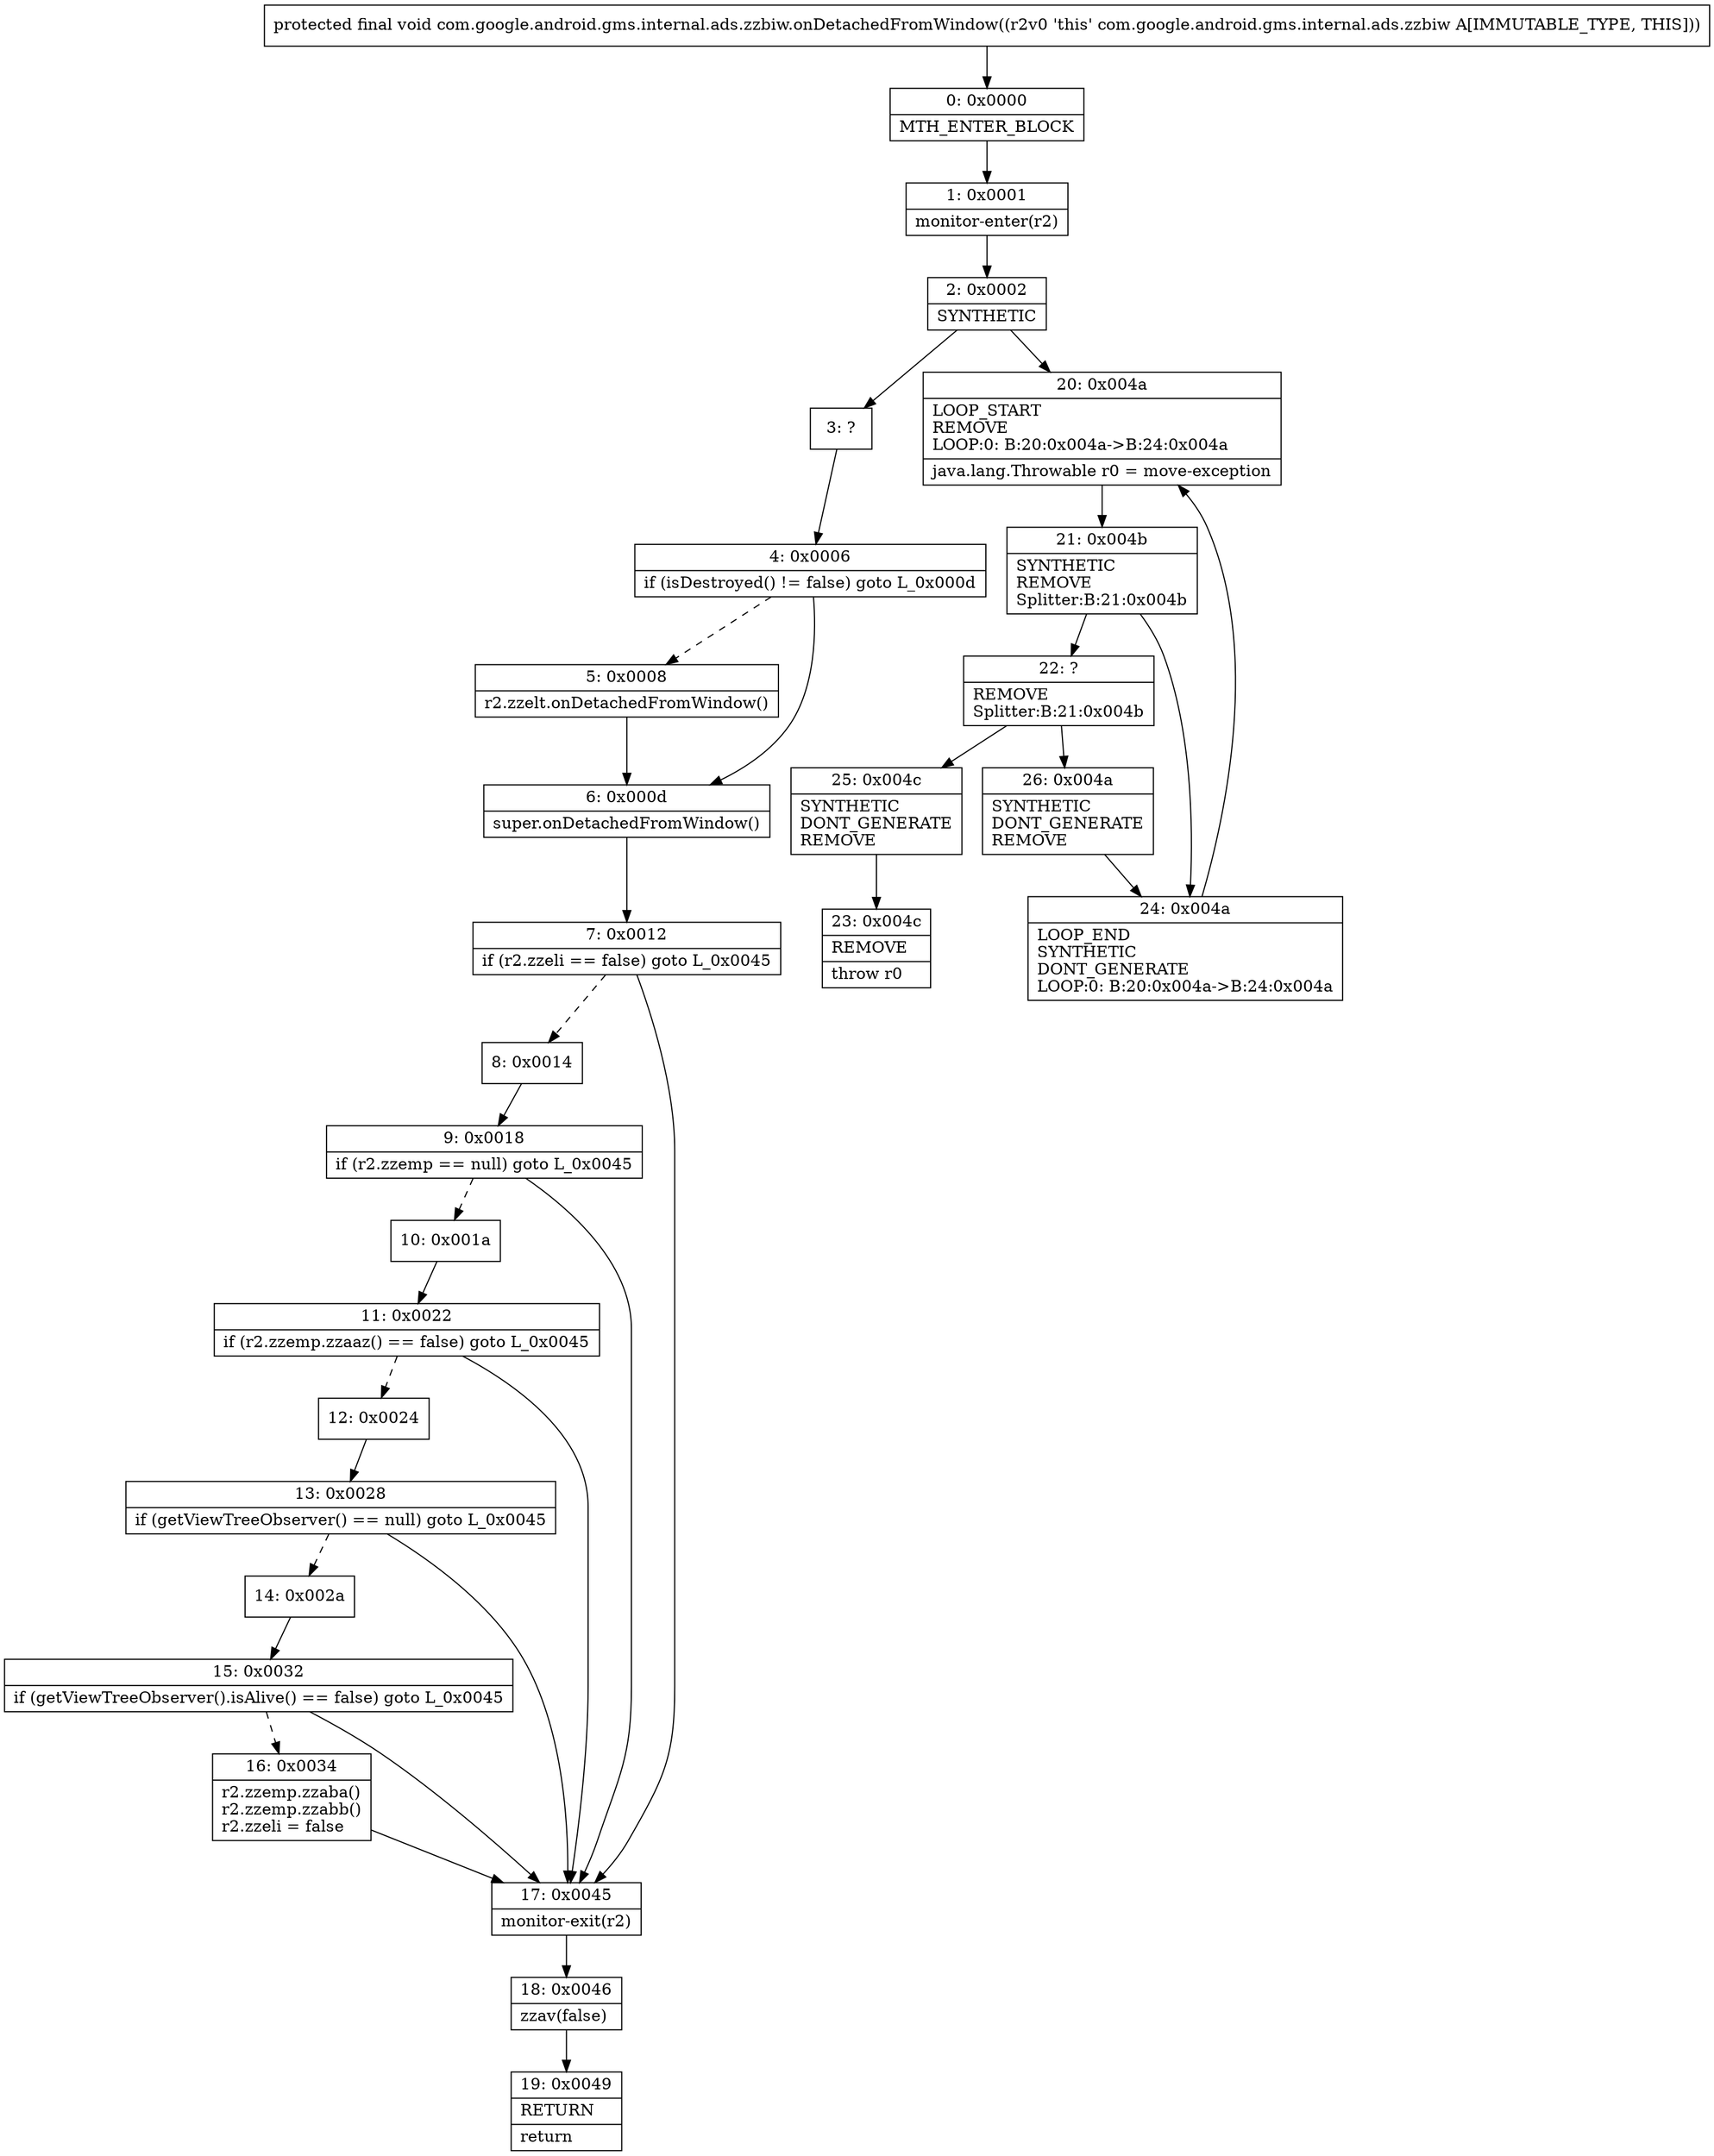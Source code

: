 digraph "CFG forcom.google.android.gms.internal.ads.zzbiw.onDetachedFromWindow()V" {
Node_0 [shape=record,label="{0\:\ 0x0000|MTH_ENTER_BLOCK\l}"];
Node_1 [shape=record,label="{1\:\ 0x0001|monitor\-enter(r2)\l}"];
Node_2 [shape=record,label="{2\:\ 0x0002|SYNTHETIC\l}"];
Node_3 [shape=record,label="{3\:\ ?}"];
Node_4 [shape=record,label="{4\:\ 0x0006|if (isDestroyed() != false) goto L_0x000d\l}"];
Node_5 [shape=record,label="{5\:\ 0x0008|r2.zzelt.onDetachedFromWindow()\l}"];
Node_6 [shape=record,label="{6\:\ 0x000d|super.onDetachedFromWindow()\l}"];
Node_7 [shape=record,label="{7\:\ 0x0012|if (r2.zzeli == false) goto L_0x0045\l}"];
Node_8 [shape=record,label="{8\:\ 0x0014}"];
Node_9 [shape=record,label="{9\:\ 0x0018|if (r2.zzemp == null) goto L_0x0045\l}"];
Node_10 [shape=record,label="{10\:\ 0x001a}"];
Node_11 [shape=record,label="{11\:\ 0x0022|if (r2.zzemp.zzaaz() == false) goto L_0x0045\l}"];
Node_12 [shape=record,label="{12\:\ 0x0024}"];
Node_13 [shape=record,label="{13\:\ 0x0028|if (getViewTreeObserver() == null) goto L_0x0045\l}"];
Node_14 [shape=record,label="{14\:\ 0x002a}"];
Node_15 [shape=record,label="{15\:\ 0x0032|if (getViewTreeObserver().isAlive() == false) goto L_0x0045\l}"];
Node_16 [shape=record,label="{16\:\ 0x0034|r2.zzemp.zzaba()\lr2.zzemp.zzabb()\lr2.zzeli = false\l}"];
Node_17 [shape=record,label="{17\:\ 0x0045|monitor\-exit(r2)\l}"];
Node_18 [shape=record,label="{18\:\ 0x0046|zzav(false)\l}"];
Node_19 [shape=record,label="{19\:\ 0x0049|RETURN\l|return\l}"];
Node_20 [shape=record,label="{20\:\ 0x004a|LOOP_START\lREMOVE\lLOOP:0: B:20:0x004a\-\>B:24:0x004a\l|java.lang.Throwable r0 = move\-exception\l}"];
Node_21 [shape=record,label="{21\:\ 0x004b|SYNTHETIC\lREMOVE\lSplitter:B:21:0x004b\l}"];
Node_22 [shape=record,label="{22\:\ ?|REMOVE\lSplitter:B:21:0x004b\l}"];
Node_23 [shape=record,label="{23\:\ 0x004c|REMOVE\l|throw r0\l}"];
Node_24 [shape=record,label="{24\:\ 0x004a|LOOP_END\lSYNTHETIC\lDONT_GENERATE\lLOOP:0: B:20:0x004a\-\>B:24:0x004a\l}"];
Node_25 [shape=record,label="{25\:\ 0x004c|SYNTHETIC\lDONT_GENERATE\lREMOVE\l}"];
Node_26 [shape=record,label="{26\:\ 0x004a|SYNTHETIC\lDONT_GENERATE\lREMOVE\l}"];
MethodNode[shape=record,label="{protected final void com.google.android.gms.internal.ads.zzbiw.onDetachedFromWindow((r2v0 'this' com.google.android.gms.internal.ads.zzbiw A[IMMUTABLE_TYPE, THIS])) }"];
MethodNode -> Node_0;
Node_0 -> Node_1;
Node_1 -> Node_2;
Node_2 -> Node_3;
Node_2 -> Node_20;
Node_3 -> Node_4;
Node_4 -> Node_5[style=dashed];
Node_4 -> Node_6;
Node_5 -> Node_6;
Node_6 -> Node_7;
Node_7 -> Node_8[style=dashed];
Node_7 -> Node_17;
Node_8 -> Node_9;
Node_9 -> Node_10[style=dashed];
Node_9 -> Node_17;
Node_10 -> Node_11;
Node_11 -> Node_12[style=dashed];
Node_11 -> Node_17;
Node_12 -> Node_13;
Node_13 -> Node_14[style=dashed];
Node_13 -> Node_17;
Node_14 -> Node_15;
Node_15 -> Node_16[style=dashed];
Node_15 -> Node_17;
Node_16 -> Node_17;
Node_17 -> Node_18;
Node_18 -> Node_19;
Node_20 -> Node_21;
Node_21 -> Node_22;
Node_21 -> Node_24;
Node_22 -> Node_25;
Node_22 -> Node_26;
Node_24 -> Node_20;
Node_25 -> Node_23;
Node_26 -> Node_24;
}

